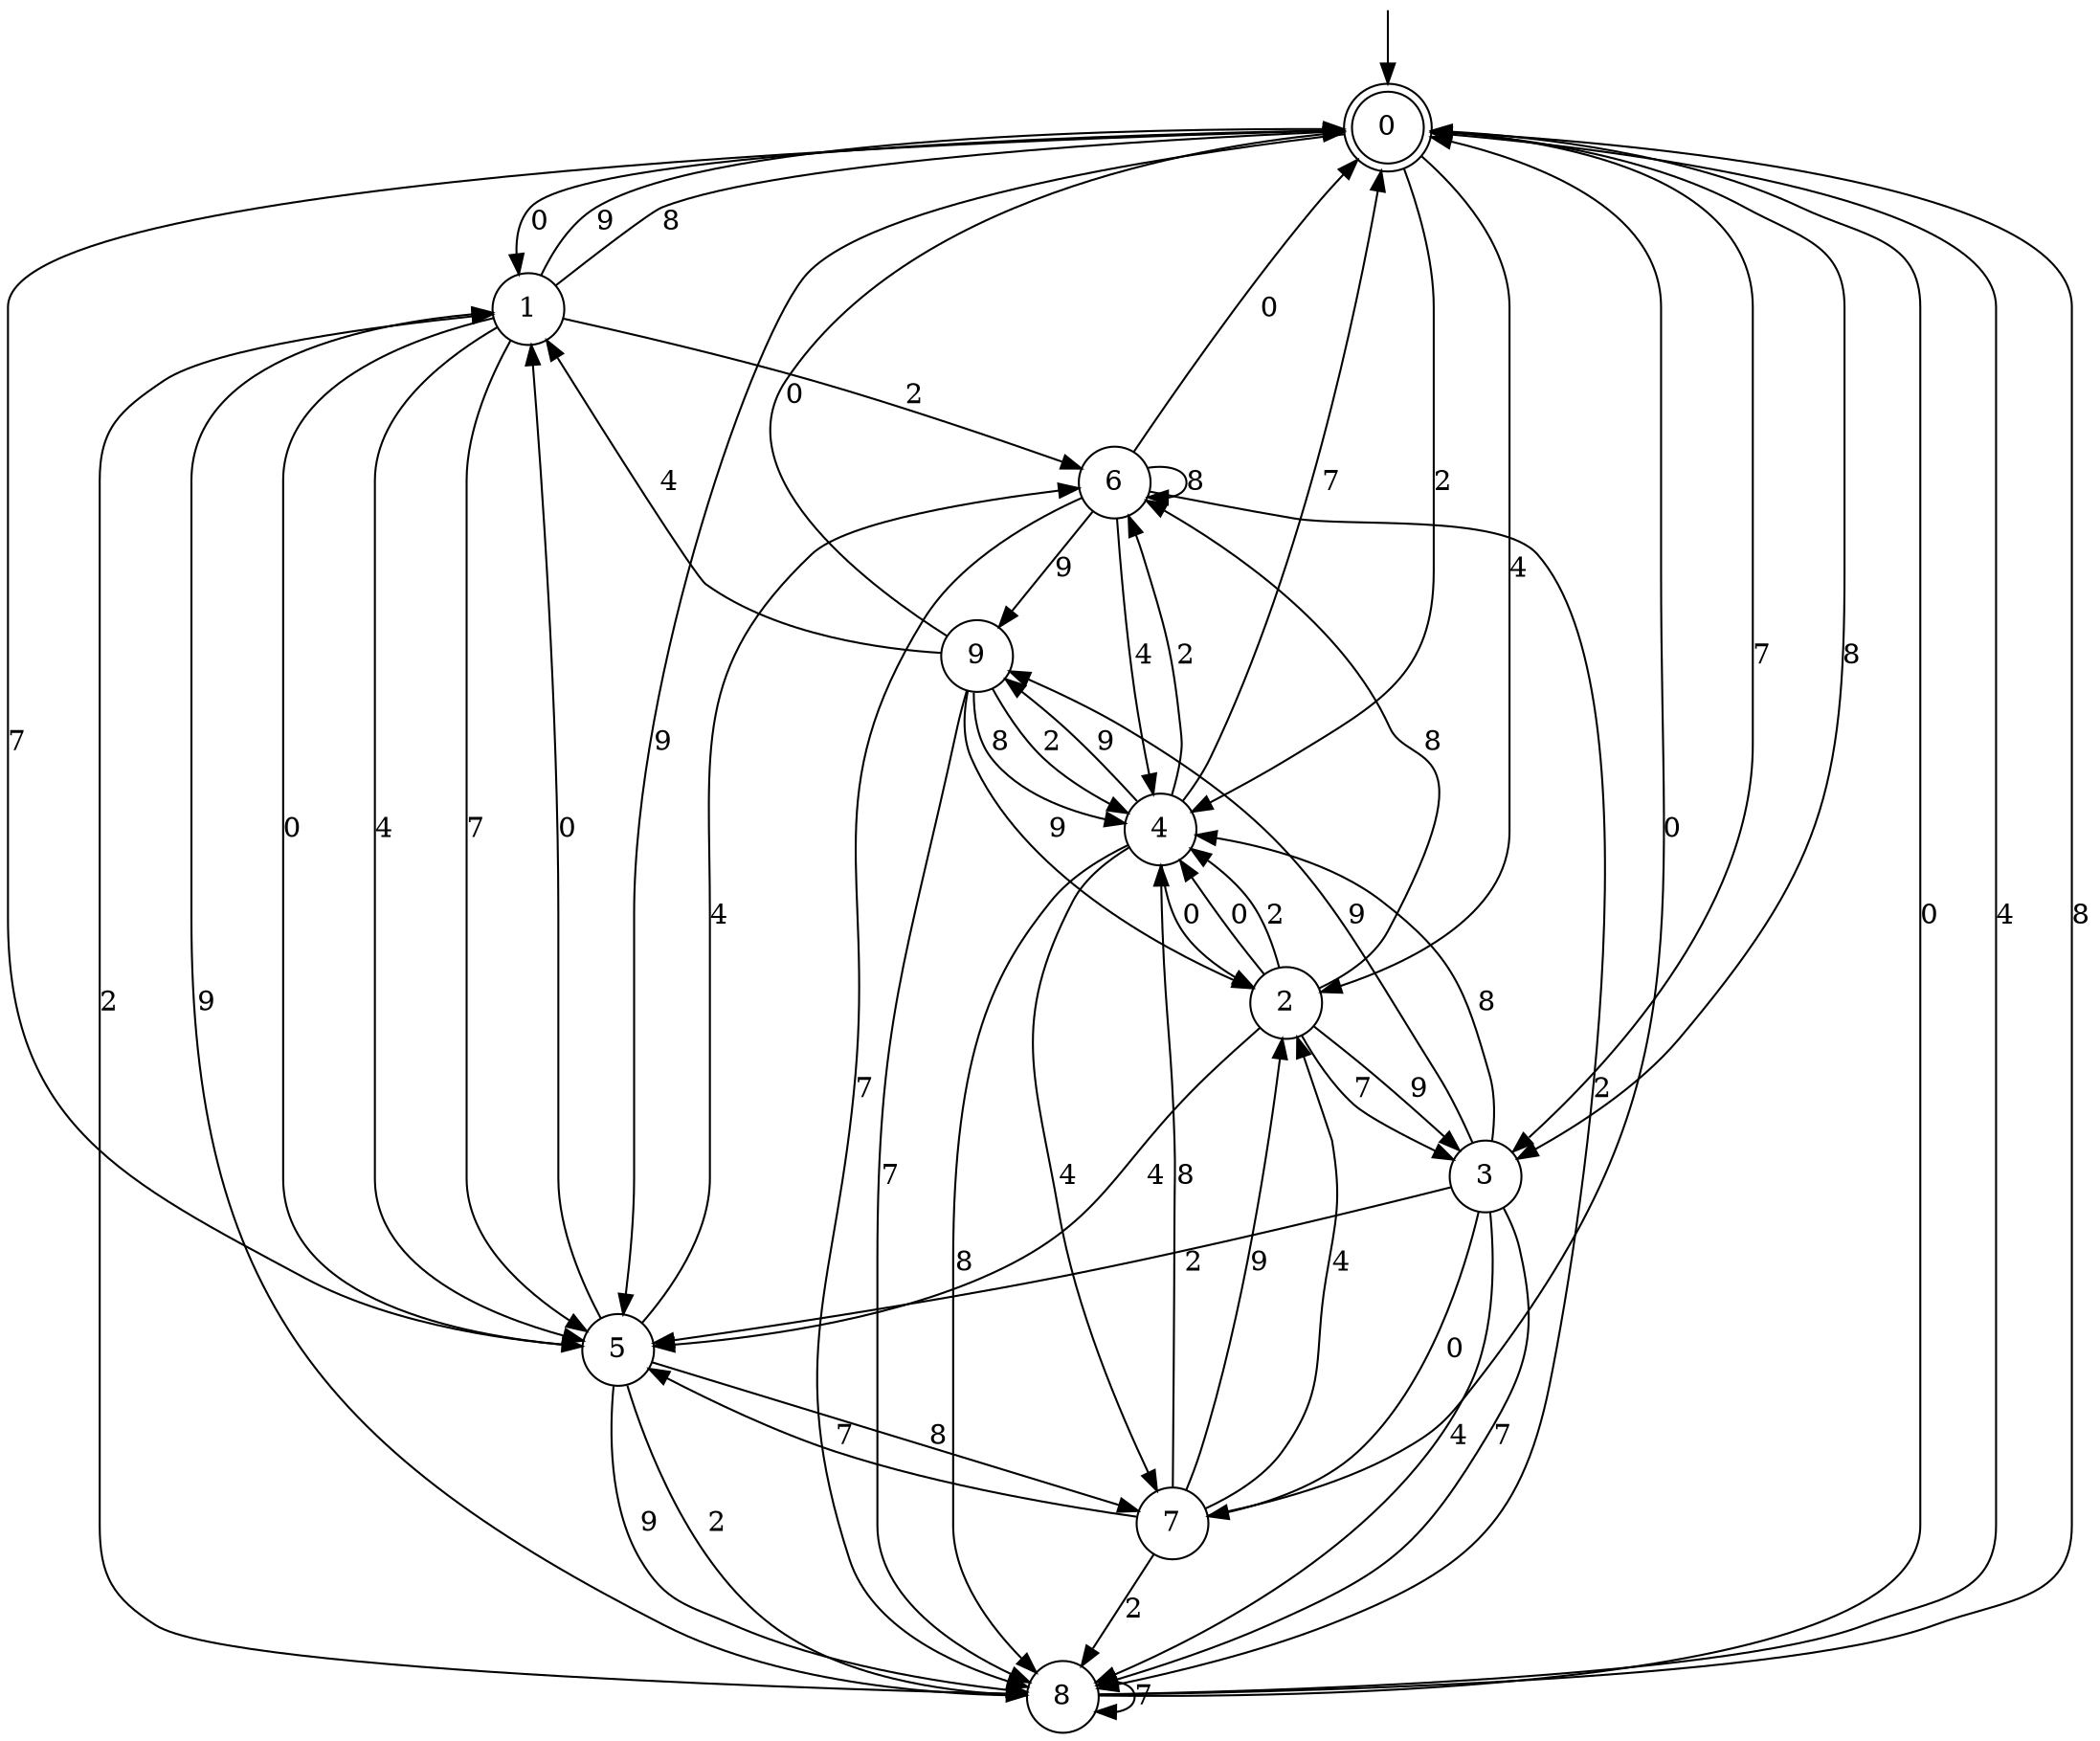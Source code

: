digraph g {

	s0 [shape="doublecircle" label="0"];
	s1 [shape="circle" label="1"];
	s2 [shape="circle" label="2"];
	s3 [shape="circle" label="3"];
	s4 [shape="circle" label="4"];
	s5 [shape="circle" label="5"];
	s6 [shape="circle" label="6"];
	s7 [shape="circle" label="7"];
	s8 [shape="circle" label="8"];
	s9 [shape="circle" label="9"];
	s0 -> s1 [label="0"];
	s0 -> s2 [label="4"];
	s0 -> s3 [label="7"];
	s0 -> s4 [label="2"];
	s0 -> s5 [label="9"];
	s0 -> s3 [label="8"];
	s1 -> s5 [label="0"];
	s1 -> s5 [label="4"];
	s1 -> s5 [label="7"];
	s1 -> s6 [label="2"];
	s1 -> s0 [label="9"];
	s1 -> s0 [label="8"];
	s2 -> s4 [label="0"];
	s2 -> s5 [label="4"];
	s2 -> s3 [label="7"];
	s2 -> s4 [label="2"];
	s2 -> s3 [label="9"];
	s2 -> s6 [label="8"];
	s3 -> s7 [label="0"];
	s3 -> s8 [label="4"];
	s3 -> s8 [label="7"];
	s3 -> s5 [label="2"];
	s3 -> s9 [label="9"];
	s3 -> s4 [label="8"];
	s4 -> s2 [label="0"];
	s4 -> s7 [label="4"];
	s4 -> s0 [label="7"];
	s4 -> s6 [label="2"];
	s4 -> s9 [label="9"];
	s4 -> s8 [label="8"];
	s5 -> s1 [label="0"];
	s5 -> s6 [label="4"];
	s5 -> s0 [label="7"];
	s5 -> s8 [label="2"];
	s5 -> s8 [label="9"];
	s5 -> s7 [label="8"];
	s6 -> s0 [label="0"];
	s6 -> s4 [label="4"];
	s6 -> s8 [label="7"];
	s6 -> s8 [label="2"];
	s6 -> s9 [label="9"];
	s6 -> s6 [label="8"];
	s7 -> s0 [label="0"];
	s7 -> s2 [label="4"];
	s7 -> s5 [label="7"];
	s7 -> s8 [label="2"];
	s7 -> s2 [label="9"];
	s7 -> s4 [label="8"];
	s8 -> s0 [label="0"];
	s8 -> s0 [label="4"];
	s8 -> s8 [label="7"];
	s8 -> s1 [label="2"];
	s8 -> s1 [label="9"];
	s8 -> s0 [label="8"];
	s9 -> s0 [label="0"];
	s9 -> s1 [label="4"];
	s9 -> s8 [label="7"];
	s9 -> s4 [label="2"];
	s9 -> s2 [label="9"];
	s9 -> s4 [label="8"];

__start0 [label="" shape="none" width="0" height="0"];
__start0 -> s0;

}
